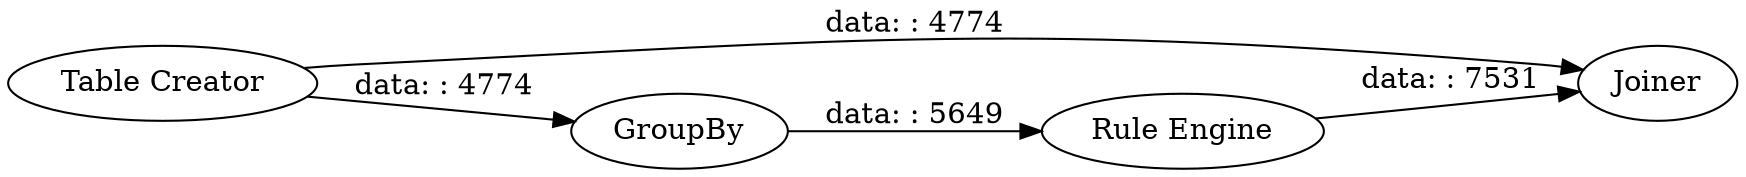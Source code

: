 digraph {
	"-7931487021212365174_274" [label="Rule Engine"]
	"-7931487021212365174_275" [label=Joiner]
	"-7931487021212365174_273" [label=GroupBy]
	"-7931487021212365174_272" [label="Table Creator"]
	"-7931487021212365174_274" -> "-7931487021212365174_275" [label="data: : 7531"]
	"-7931487021212365174_273" -> "-7931487021212365174_274" [label="data: : 5649"]
	"-7931487021212365174_272" -> "-7931487021212365174_275" [label="data: : 4774"]
	"-7931487021212365174_272" -> "-7931487021212365174_273" [label="data: : 4774"]
	rankdir=LR
}
